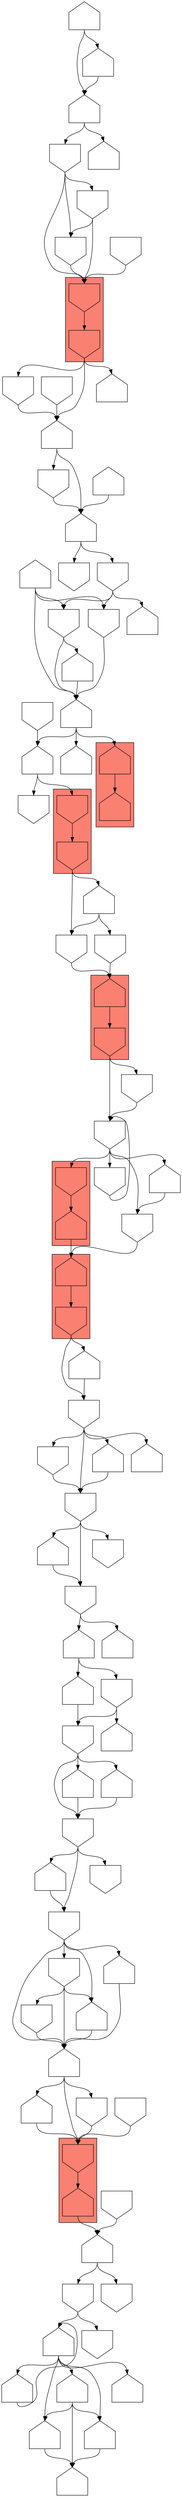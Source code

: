 digraph asm {
	edge [headport=n,tailport=s];
subgraph cluster_C16971_331 {
	16971 [label="",height=1,width=1,shape=invhouse];
	331 [label="",height=1,width=1,shape=invhouse];
	style=filled;
	fillcolor=salmon;
}
subgraph cluster_C1676_7006 {
	1676 [label="",height=1,width=1,shape=house];
	7006 [label="",height=1,width=1,shape=invhouse];
	style=filled;
	fillcolor=salmon;
}
subgraph cluster_C704_5449 {
	704 [label="",height=1,width=1,shape=house];
	5449 [label="",height=1,width=1,shape=invhouse];
	style=filled;
	fillcolor=salmon;
}
subgraph cluster_C1409_52 {
	1409 [label="",height=1,width=1,shape=invhouse];
	52 [label="",height=1,width=1,shape=house];
	style=filled;
	fillcolor=salmon;
}
subgraph cluster_C15285_5383 {
	15285 [label="",height=1,width=1,shape=invhouse];
	5383 [label="",height=1,width=1,shape=house];
	style=filled;
	fillcolor=salmon;
}
subgraph cluster_C332_11768 {
	332 [label="",height=1,width=1,shape=house];
	11768 [label="",height=1,width=1,shape=house];
	style=filled;
	fillcolor=salmon;
}
subgraph cluster_C38_9540 {
	38 [label="",height=1,width=1,shape=invhouse];
	9540 [label="",height=1,width=1,shape=invhouse];
	style=filled;
	fillcolor=salmon;
}
	6972 [label="",height=1,width=1,shape=invhouse];
	3918 [label="",height=1,width=1,shape=invhouse];
	5379 [label="",height=1,width=1,shape=invhouse];
	3311 [label="",height=1,width=1,shape=invhouse];
	5944 [label="",height=1,width=1,shape=invhouse];
	4800 [label="",height=1,width=1,shape=invhouse];
	4042 [label="",height=1,width=1,shape=house];
	17044 [label="",height=1,width=1,shape=invhouse];
	7014 [label="",height=1,width=1,shape=invhouse];
	9882 [label="",height=1,width=1,shape=house];
	19244 [label="",height=1,width=1,shape=invhouse];
	8125 [label="",height=1,width=1,shape=invhouse];
	6576 [label="",height=1,width=1,shape=house];
	21323 [label="",height=1,width=1,shape=house];
	1930 [label="",height=1,width=1,shape=invhouse];
	559 [label="",height=1,width=1,shape=house];
	8321 [label="",height=1,width=1,shape=house];
	14104 [label="",height=1,width=1,shape=house];
	10040 [label="",height=1,width=1,shape=house];
	16882 [label="",height=1,width=1,shape=house];
	17257 [label="",height=1,width=1,shape=house];
	17972 [label="",height=1,width=1,shape=house];
	10029 [label="",height=1,width=1,shape=invhouse];
	18571 [label="",height=1,width=1,shape=invhouse];
	7875 [label="",height=1,width=1,shape=invhouse];
	13665 [label="",height=1,width=1,shape=invhouse];
	17195 [label="",height=1,width=1,shape=house];
	17777 [label="",height=1,width=1,shape=invhouse];
	14729 [label="",height=1,width=1,shape=invhouse];
	15576 [label="",height=1,width=1,shape=house];
	15588 [label="",height=1,width=1,shape=invhouse];
	17960 [label="",height=1,width=1,shape=house];
	13466 [label="",height=1,width=1,shape=house];
	13472 [label="",height=1,width=1,shape=invhouse];
	9884 [label="",height=1,width=1,shape=house];
	17528 [label="",height=1,width=1,shape=house];
	18301 [label="",height=1,width=1,shape=house];
	15990 [label="",height=1,width=1,shape=house];
	13871 [label="",height=1,width=1,shape=house];
	15709 [label="",height=1,width=1,shape=invhouse];
	9626 [label="",height=1,width=1,shape=house];
	11295 [label="",height=1,width=1,shape=invhouse];
	12141 [label="",height=1,width=1,shape=house];
	14567 [label="",height=1,width=1,shape=house];
	18016 [label="",height=1,width=1,shape=house];
	11931 [label="",height=1,width=1,shape=invhouse];
	6966 [label="",height=1,width=1,shape=invhouse];
	6973 [label="",height=1,width=1,shape=invhouse];
	15209 [label="",height=1,width=1,shape=house];
	6887 [label="",height=1,width=1,shape=house];
	18428 [label="",height=1,width=1,shape=invhouse];
	4399 [label="",height=1,width=1,shape=house];
	18263 [label="",height=1,width=1,shape=house];
	14831 [label="",height=1,width=1,shape=invhouse];
	16955 [label="",height=1,width=1,shape=house];
	4709 [label="",height=1,width=1,shape=invhouse];
	15630 [label="",height=1,width=1,shape=invhouse];
	18099 [label="",height=1,width=1,shape=house];
	18671 [label="",height=1,width=1,shape=house];
	20958 [label="",height=1,width=1,shape=house];
	12638 [label="",height=1,width=1,shape=invhouse];
	5708 [label="",height=1,width=1,shape=house];
	17763 [label="",height=1,width=1,shape=invhouse];
	17635 [label="",height=1,width=1,shape=house];
	18508 [label="",height=1,width=1,shape=invhouse];
	11612 [label="",height=1,width=1,shape=invhouse];
	14533 [label="",height=1,width=1,shape=invhouse];
	14548 [label="",height=1,width=1,shape=invhouse];
	4388 [label="",height=1,width=1,shape=house];
	18124 [label="",height=1,width=1,shape=house];
	5498 [label="",height=1,width=1,shape=house];
	14628 [label="",height=1,width=1,shape=house];
	18154 [label="",height=1,width=1,shape=invhouse];
	17732 [label="",height=1,width=1,shape=invhouse];
	17796 [label="",height=1,width=1,shape=house];
	12804 [label="",height=1,width=1,shape=invhouse];
	16971 -> 331
	331 -> 6972
	331 -> 15209
	6972 -> 1676
	1676 -> 7006
	7006 -> 3918
	7006 -> 6966
	3918 -> 5379
	3918 -> 11931
	3918 -> 15285
	3918 -> 18016
	5379 -> 704
	704 -> 5449
	5449 -> 3311
	5449 -> 14567
	3311 -> 5944
	3311 -> 9626
	3311 -> 11295
	3311 -> 12141
	5944 -> 4800
	5944 -> 13871
	5944 -> 15709
	4800 -> 4042
	4800 -> 15990
	4042 -> 17044
	4042 -> 17528
	17044 -> 7014
	17044 -> 18301
	7014 -> 9882
	7014 -> 9884
	7014 -> 19244
	9882 -> 19244
	19244 -> 8125
	19244 -> 13466
	19244 -> 13472
	8125 -> 6576
	8125 -> 14729
	8125 -> 15576
	8125 -> 17960
	6576 -> 1409
	6576 -> 13665
	6576 -> 17195
	1409 -> 52
	52 -> 21323
	21323 -> 1930
	21323 -> 18571
	1930 -> 559
	1930 -> 10029
	559 -> 8321
	559 -> 14104
	559 -> 16882
	559 -> 17257
	559 -> 17972
	8321 -> 559
	14104 -> 10040
	14104 -> 16882
	14104 -> 17257
	16882 -> 10040
	17257 -> 10040
	7875 -> 21323
	13665 -> 1409
	17195 -> 1409
	17777 -> 1409
	14729 -> 6576
	14729 -> 15576
	14729 -> 15588
	15576 -> 6576
	15588 -> 6576
	17960 -> 6576
	13466 -> 8125
	9884 -> 19244
	17528 -> 7014
	13871 -> 4800
	9626 -> 5944
	11295 -> 5944
	14567 -> 3311
	5383 -> 704
	15285 -> 5383
	18016 -> 5379
	11931 -> 3918
	6966 -> 3918
	6973 -> 1676
	15209 -> 6972
	15209 -> 6973
	6887 -> 16971
	6887 -> 18428
	4399 -> 332
	4399 -> 6887
	4399 -> 18263
	332 -> 11768
	14831 -> 4399
	14831 -> 16955
	16955 -> 4399
	4709 -> 14831
	4709 -> 15630
	4709 -> 18671
	15630 -> 4399
	18099 -> 4399
	18099 -> 14831
	18099 -> 15630
	20958 -> 4709
	20958 -> 12638
	5708 -> 17763
	5708 -> 20958
	17763 -> 20958
	9540 -> 5708
	9540 -> 17635
	9540 -> 18508
	18508 -> 5708
	38 -> 9540
	11612 -> 38
	11612 -> 14533
	11612 -> 14548
	14533 -> 38
	14548 -> 38
	14548 -> 14533
	4388 -> 11612
	4388 -> 18124
	5498 -> 4388
	5498 -> 14628
	14628 -> 4388
	18154 -> 38
	17732 -> 5708
	17796 -> 20958
	12804 -> 6887
}